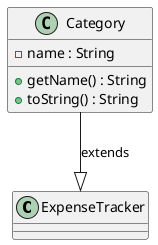 @startuml
class ExpenseTracker {
}

class Category {
    - name : String
    + getName() : String
    + toString() : String
}

Category --|> ExpenseTracker : extends

@enduml
